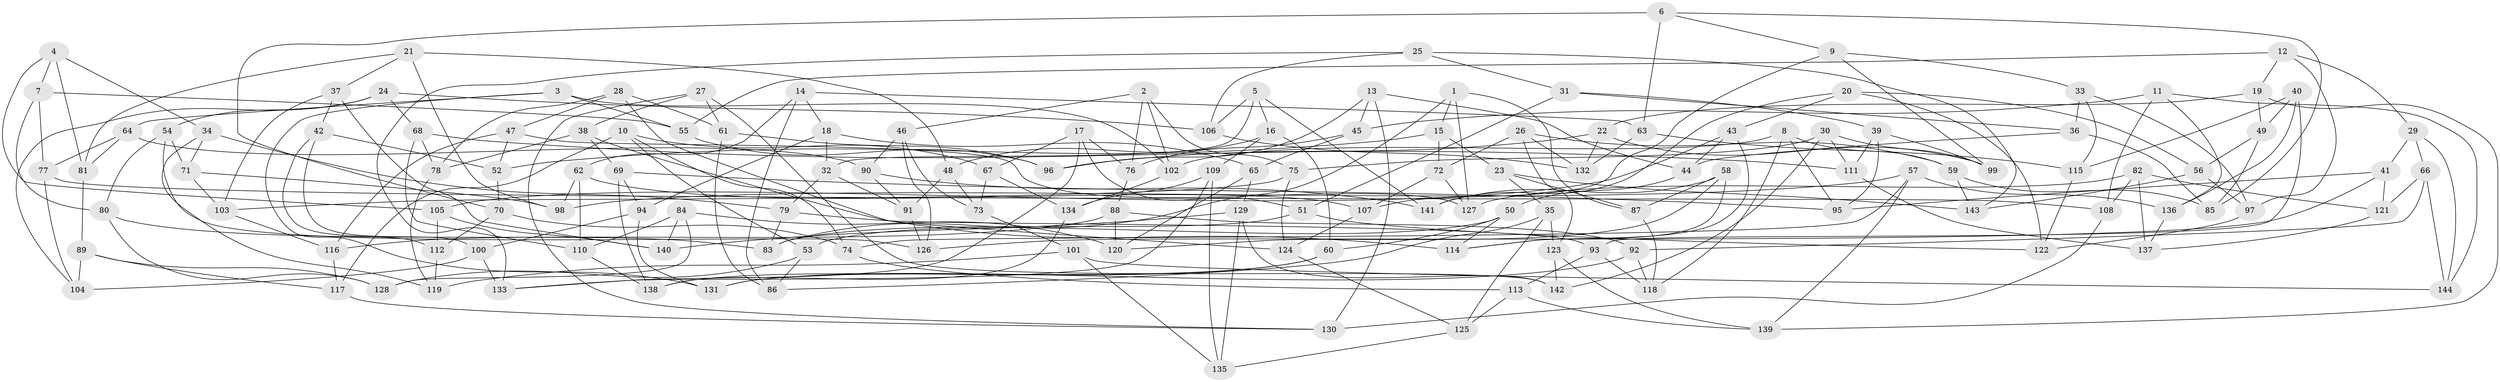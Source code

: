 // Generated by graph-tools (version 1.1) at 2025/56/03/09/25 04:56:59]
// undirected, 144 vertices, 288 edges
graph export_dot {
graph [start="1"]
  node [color=gray90,style=filled];
  1;
  2;
  3;
  4;
  5;
  6;
  7;
  8;
  9;
  10;
  11;
  12;
  13;
  14;
  15;
  16;
  17;
  18;
  19;
  20;
  21;
  22;
  23;
  24;
  25;
  26;
  27;
  28;
  29;
  30;
  31;
  32;
  33;
  34;
  35;
  36;
  37;
  38;
  39;
  40;
  41;
  42;
  43;
  44;
  45;
  46;
  47;
  48;
  49;
  50;
  51;
  52;
  53;
  54;
  55;
  56;
  57;
  58;
  59;
  60;
  61;
  62;
  63;
  64;
  65;
  66;
  67;
  68;
  69;
  70;
  71;
  72;
  73;
  74;
  75;
  76;
  77;
  78;
  79;
  80;
  81;
  82;
  83;
  84;
  85;
  86;
  87;
  88;
  89;
  90;
  91;
  92;
  93;
  94;
  95;
  96;
  97;
  98;
  99;
  100;
  101;
  102;
  103;
  104;
  105;
  106;
  107;
  108;
  109;
  110;
  111;
  112;
  113;
  114;
  115;
  116;
  117;
  118;
  119;
  120;
  121;
  122;
  123;
  124;
  125;
  126;
  127;
  128;
  129;
  130;
  131;
  132;
  133;
  134;
  135;
  136;
  137;
  138;
  139;
  140;
  141;
  142;
  143;
  144;
  1 -- 83;
  1 -- 127;
  1 -- 15;
  1 -- 87;
  2 -- 76;
  2 -- 46;
  2 -- 75;
  2 -- 102;
  3 -- 102;
  3 -- 131;
  3 -- 55;
  3 -- 64;
  4 -- 81;
  4 -- 34;
  4 -- 7;
  4 -- 105;
  5 -- 141;
  5 -- 32;
  5 -- 16;
  5 -- 106;
  6 -- 9;
  6 -- 85;
  6 -- 70;
  6 -- 63;
  7 -- 55;
  7 -- 80;
  7 -- 77;
  8 -- 95;
  8 -- 118;
  8 -- 59;
  8 -- 102;
  9 -- 33;
  9 -- 107;
  9 -- 99;
  10 -- 117;
  10 -- 67;
  10 -- 74;
  10 -- 53;
  11 -- 45;
  11 -- 108;
  11 -- 136;
  11 -- 144;
  12 -- 29;
  12 -- 55;
  12 -- 97;
  12 -- 19;
  13 -- 44;
  13 -- 130;
  13 -- 96;
  13 -- 45;
  14 -- 86;
  14 -- 18;
  14 -- 62;
  14 -- 63;
  15 -- 52;
  15 -- 23;
  15 -- 72;
  16 -- 109;
  16 -- 48;
  16 -- 60;
  17 -- 51;
  17 -- 67;
  17 -- 133;
  17 -- 76;
  18 -- 65;
  18 -- 32;
  18 -- 94;
  19 -- 22;
  19 -- 49;
  19 -- 139;
  20 -- 122;
  20 -- 56;
  20 -- 43;
  20 -- 141;
  21 -- 98;
  21 -- 37;
  21 -- 48;
  21 -- 81;
  22 -- 96;
  22 -- 99;
  22 -- 132;
  23 -- 35;
  23 -- 87;
  23 -- 143;
  24 -- 54;
  24 -- 68;
  24 -- 104;
  24 -- 106;
  25 -- 106;
  25 -- 31;
  25 -- 133;
  25 -- 143;
  26 -- 72;
  26 -- 59;
  26 -- 132;
  26 -- 123;
  27 -- 61;
  27 -- 142;
  27 -- 38;
  27 -- 130;
  28 -- 78;
  28 -- 124;
  28 -- 61;
  28 -- 47;
  29 -- 144;
  29 -- 66;
  29 -- 41;
  30 -- 99;
  30 -- 75;
  30 -- 111;
  30 -- 142;
  31 -- 51;
  31 -- 39;
  31 -- 36;
  32 -- 91;
  32 -- 79;
  33 -- 115;
  33 -- 36;
  33 -- 97;
  34 -- 119;
  34 -- 71;
  34 -- 79;
  35 -- 86;
  35 -- 125;
  35 -- 123;
  36 -- 85;
  36 -- 44;
  37 -- 42;
  37 -- 103;
  37 -- 140;
  38 -- 114;
  38 -- 69;
  38 -- 78;
  39 -- 111;
  39 -- 95;
  39 -- 99;
  40 -- 93;
  40 -- 136;
  40 -- 49;
  40 -- 115;
  41 -- 95;
  41 -- 126;
  41 -- 121;
  42 -- 100;
  42 -- 112;
  42 -- 52;
  43 -- 114;
  43 -- 44;
  43 -- 105;
  44 -- 50;
  45 -- 65;
  45 -- 76;
  46 -- 73;
  46 -- 126;
  46 -- 90;
  47 -- 116;
  47 -- 127;
  47 -- 52;
  48 -- 91;
  48 -- 73;
  49 -- 56;
  49 -- 85;
  50 -- 53;
  50 -- 60;
  50 -- 114;
  51 -- 83;
  51 -- 122;
  52 -- 70;
  53 -- 128;
  53 -- 86;
  54 -- 80;
  54 -- 126;
  54 -- 71;
  55 -- 96;
  56 -- 97;
  56 -- 143;
  57 -- 98;
  57 -- 136;
  57 -- 74;
  57 -- 139;
  58 -- 120;
  58 -- 141;
  58 -- 87;
  58 -- 114;
  59 -- 143;
  59 -- 85;
  60 -- 138;
  60 -- 131;
  61 -- 96;
  61 -- 86;
  62 -- 110;
  62 -- 98;
  62 -- 107;
  63 -- 115;
  63 -- 132;
  64 -- 77;
  64 -- 81;
  64 -- 90;
  65 -- 129;
  65 -- 120;
  66 -- 92;
  66 -- 144;
  66 -- 121;
  67 -- 134;
  67 -- 73;
  68 -- 111;
  68 -- 110;
  68 -- 78;
  69 -- 94;
  69 -- 95;
  69 -- 138;
  70 -- 112;
  70 -- 74;
  71 -- 103;
  71 -- 98;
  72 -- 107;
  72 -- 127;
  73 -- 101;
  74 -- 113;
  75 -- 103;
  75 -- 124;
  76 -- 88;
  77 -- 108;
  77 -- 104;
  78 -- 119;
  79 -- 93;
  79 -- 83;
  80 -- 83;
  80 -- 128;
  81 -- 89;
  82 -- 108;
  82 -- 137;
  82 -- 127;
  82 -- 121;
  84 -- 120;
  84 -- 140;
  84 -- 128;
  84 -- 110;
  87 -- 118;
  88 -- 116;
  88 -- 120;
  88 -- 92;
  89 -- 117;
  89 -- 104;
  89 -- 128;
  90 -- 91;
  90 -- 141;
  91 -- 126;
  92 -- 118;
  92 -- 131;
  93 -- 113;
  93 -- 118;
  94 -- 131;
  94 -- 100;
  97 -- 122;
  100 -- 104;
  100 -- 133;
  101 -- 135;
  101 -- 144;
  101 -- 119;
  102 -- 134;
  103 -- 116;
  105 -- 140;
  105 -- 112;
  106 -- 132;
  107 -- 124;
  108 -- 130;
  109 -- 134;
  109 -- 133;
  109 -- 135;
  110 -- 138;
  111 -- 137;
  112 -- 119;
  113 -- 125;
  113 -- 139;
  115 -- 122;
  116 -- 117;
  117 -- 130;
  121 -- 137;
  123 -- 142;
  123 -- 139;
  124 -- 125;
  125 -- 135;
  129 -- 142;
  129 -- 135;
  129 -- 140;
  134 -- 138;
  136 -- 137;
}
